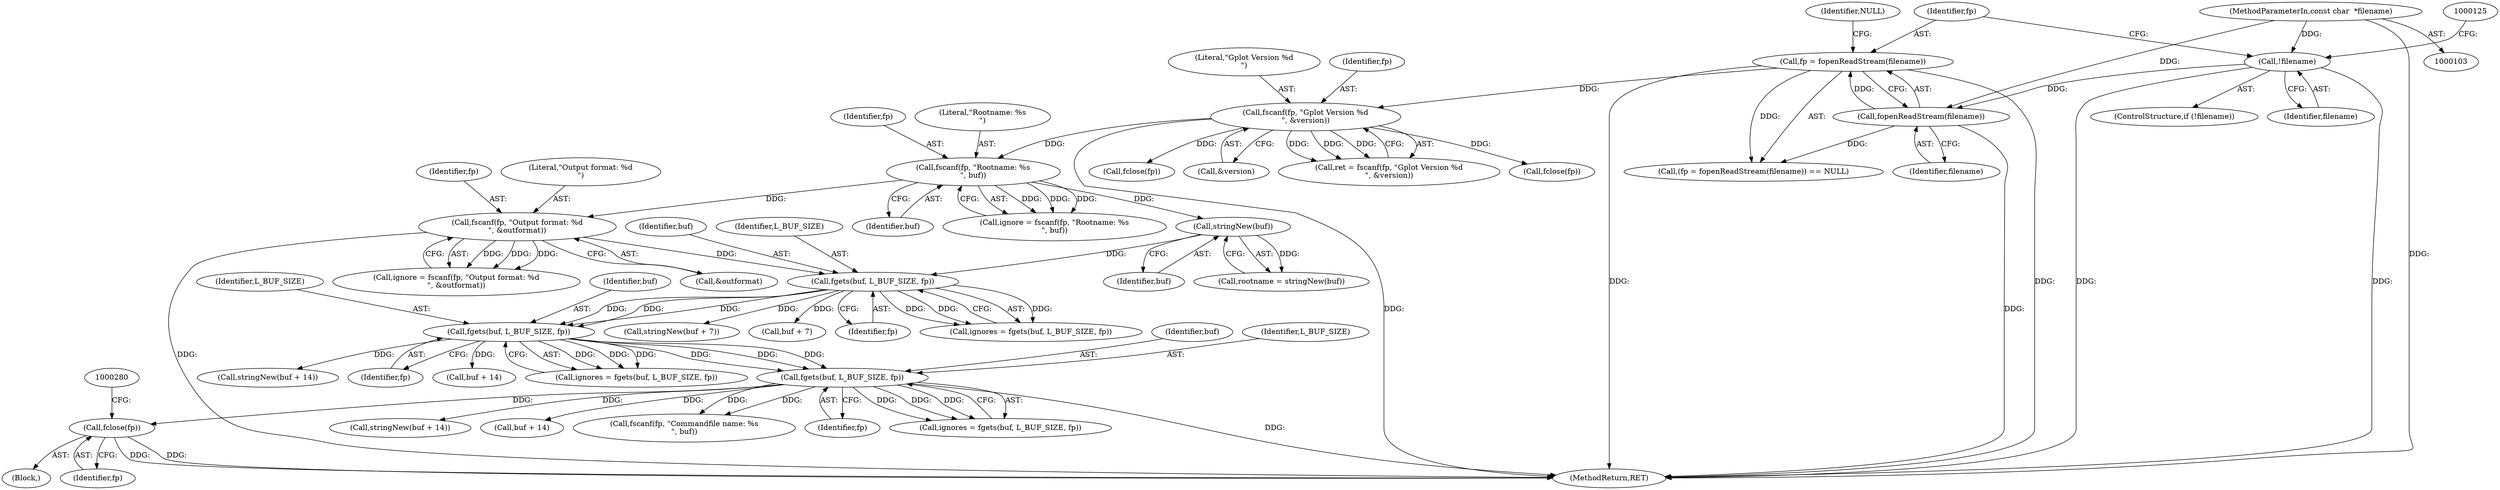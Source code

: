 digraph "1_leptonica_ee301cb2029db8a6289c5295daa42bba7715e99a_4@pointer" {
"1000276" [label="(Call,fclose(fp))"];
"1000238" [label="(Call,fgets(buf, L_BUF_SIZE, fp))"];
"1000218" [label="(Call,fgets(buf, L_BUF_SIZE, fp))"];
"1000198" [label="(Call,fgets(buf, L_BUF_SIZE, fp))"];
"1000187" [label="(Call,stringNew(buf))"];
"1000181" [label="(Call,fscanf(fp, \"Rootname: %s\n\", buf))"];
"1000146" [label="(Call,fscanf(fp, \"Gplot Version %d\n\", &version))"];
"1000132" [label="(Call,fp = fopenReadStream(filename))"];
"1000134" [label="(Call,fopenReadStream(filename))"];
"1000121" [label="(Call,!filename)"];
"1000104" [label="(MethodParameterIn,const char  *filename)"];
"1000191" [label="(Call,fscanf(fp, \"Output format: %d\n\", &outformat))"];
"1000224" [label="(Call,stringNew(buf + 14))"];
"1000204" [label="(Call,stringNew(buf + 7))"];
"1000133" [label="(Identifier,fp)"];
"1000241" [label="(Identifier,fp)"];
"1000194" [label="(Call,&outformat)"];
"1000192" [label="(Identifier,fp)"];
"1000239" [label="(Identifier,buf)"];
"1000275" [label="(Block,)"];
"1000156" [label="(Call,fclose(fp))"];
"1000220" [label="(Identifier,L_BUF_SIZE)"];
"1000277" [label="(Identifier,fp)"];
"1000218" [label="(Call,fgets(buf, L_BUF_SIZE, fp))"];
"1000200" [label="(Identifier,L_BUF_SIZE)"];
"1000134" [label="(Call,fopenReadStream(filename))"];
"1000184" [label="(Identifier,buf)"];
"1000411" [label="(MethodReturn,RET)"];
"1000182" [label="(Identifier,fp)"];
"1000198" [label="(Call,fgets(buf, L_BUF_SIZE, fp))"];
"1000191" [label="(Call,fscanf(fp, \"Output format: %d\n\", &outformat))"];
"1000120" [label="(ControlStructure,if (!filename))"];
"1000219" [label="(Identifier,buf)"];
"1000187" [label="(Call,stringNew(buf))"];
"1000240" [label="(Identifier,L_BUF_SIZE)"];
"1000183" [label="(Literal,\"Rootname: %s\n\")"];
"1000144" [label="(Call,ret = fscanf(fp, \"Gplot Version %d\n\", &version))"];
"1000205" [label="(Call,buf + 7)"];
"1000236" [label="(Call,ignores = fgets(buf, L_BUF_SIZE, fp))"];
"1000201" [label="(Identifier,fp)"];
"1000244" [label="(Call,stringNew(buf + 14))"];
"1000189" [label="(Call,ignore = fscanf(fp, \"Output format: %d\n\", &outformat))"];
"1000170" [label="(Call,fclose(fp))"];
"1000135" [label="(Identifier,filename)"];
"1000146" [label="(Call,fscanf(fp, \"Gplot Version %d\n\", &version))"];
"1000121" [label="(Call,!filename)"];
"1000221" [label="(Identifier,fp)"];
"1000245" [label="(Call,buf + 14)"];
"1000196" [label="(Call,ignores = fgets(buf, L_BUF_SIZE, fp))"];
"1000148" [label="(Literal,\"Gplot Version %d\n\")"];
"1000149" [label="(Call,&version)"];
"1000238" [label="(Call,fgets(buf, L_BUF_SIZE, fp))"];
"1000312" [label="(Call,fscanf(fp, \"Commandfile name: %s\n\", buf))"];
"1000132" [label="(Call,fp = fopenReadStream(filename))"];
"1000122" [label="(Identifier,filename)"];
"1000225" [label="(Call,buf + 14)"];
"1000188" [label="(Identifier,buf)"];
"1000216" [label="(Call,ignores = fgets(buf, L_BUF_SIZE, fp))"];
"1000147" [label="(Identifier,fp)"];
"1000179" [label="(Call,ignore = fscanf(fp, \"Rootname: %s\n\", buf))"];
"1000181" [label="(Call,fscanf(fp, \"Rootname: %s\n\", buf))"];
"1000131" [label="(Call,(fp = fopenReadStream(filename)) == NULL)"];
"1000193" [label="(Literal,\"Output format: %d\n\")"];
"1000104" [label="(MethodParameterIn,const char  *filename)"];
"1000185" [label="(Call,rootname = stringNew(buf))"];
"1000199" [label="(Identifier,buf)"];
"1000276" [label="(Call,fclose(fp))"];
"1000136" [label="(Identifier,NULL)"];
"1000276" -> "1000275"  [label="AST: "];
"1000276" -> "1000277"  [label="CFG: "];
"1000277" -> "1000276"  [label="AST: "];
"1000280" -> "1000276"  [label="CFG: "];
"1000276" -> "1000411"  [label="DDG: "];
"1000276" -> "1000411"  [label="DDG: "];
"1000238" -> "1000276"  [label="DDG: "];
"1000238" -> "1000236"  [label="AST: "];
"1000238" -> "1000241"  [label="CFG: "];
"1000239" -> "1000238"  [label="AST: "];
"1000240" -> "1000238"  [label="AST: "];
"1000241" -> "1000238"  [label="AST: "];
"1000236" -> "1000238"  [label="CFG: "];
"1000238" -> "1000411"  [label="DDG: "];
"1000238" -> "1000236"  [label="DDG: "];
"1000238" -> "1000236"  [label="DDG: "];
"1000238" -> "1000236"  [label="DDG: "];
"1000218" -> "1000238"  [label="DDG: "];
"1000218" -> "1000238"  [label="DDG: "];
"1000218" -> "1000238"  [label="DDG: "];
"1000238" -> "1000244"  [label="DDG: "];
"1000238" -> "1000245"  [label="DDG: "];
"1000238" -> "1000312"  [label="DDG: "];
"1000238" -> "1000312"  [label="DDG: "];
"1000218" -> "1000216"  [label="AST: "];
"1000218" -> "1000221"  [label="CFG: "];
"1000219" -> "1000218"  [label="AST: "];
"1000220" -> "1000218"  [label="AST: "];
"1000221" -> "1000218"  [label="AST: "];
"1000216" -> "1000218"  [label="CFG: "];
"1000218" -> "1000216"  [label="DDG: "];
"1000218" -> "1000216"  [label="DDG: "];
"1000218" -> "1000216"  [label="DDG: "];
"1000198" -> "1000218"  [label="DDG: "];
"1000198" -> "1000218"  [label="DDG: "];
"1000198" -> "1000218"  [label="DDG: "];
"1000218" -> "1000224"  [label="DDG: "];
"1000218" -> "1000225"  [label="DDG: "];
"1000198" -> "1000196"  [label="AST: "];
"1000198" -> "1000201"  [label="CFG: "];
"1000199" -> "1000198"  [label="AST: "];
"1000200" -> "1000198"  [label="AST: "];
"1000201" -> "1000198"  [label="AST: "];
"1000196" -> "1000198"  [label="CFG: "];
"1000198" -> "1000196"  [label="DDG: "];
"1000198" -> "1000196"  [label="DDG: "];
"1000198" -> "1000196"  [label="DDG: "];
"1000187" -> "1000198"  [label="DDG: "];
"1000191" -> "1000198"  [label="DDG: "];
"1000198" -> "1000204"  [label="DDG: "];
"1000198" -> "1000205"  [label="DDG: "];
"1000187" -> "1000185"  [label="AST: "];
"1000187" -> "1000188"  [label="CFG: "];
"1000188" -> "1000187"  [label="AST: "];
"1000185" -> "1000187"  [label="CFG: "];
"1000187" -> "1000185"  [label="DDG: "];
"1000181" -> "1000187"  [label="DDG: "];
"1000181" -> "1000179"  [label="AST: "];
"1000181" -> "1000184"  [label="CFG: "];
"1000182" -> "1000181"  [label="AST: "];
"1000183" -> "1000181"  [label="AST: "];
"1000184" -> "1000181"  [label="AST: "];
"1000179" -> "1000181"  [label="CFG: "];
"1000181" -> "1000179"  [label="DDG: "];
"1000181" -> "1000179"  [label="DDG: "];
"1000181" -> "1000179"  [label="DDG: "];
"1000146" -> "1000181"  [label="DDG: "];
"1000181" -> "1000191"  [label="DDG: "];
"1000146" -> "1000144"  [label="AST: "];
"1000146" -> "1000149"  [label="CFG: "];
"1000147" -> "1000146"  [label="AST: "];
"1000148" -> "1000146"  [label="AST: "];
"1000149" -> "1000146"  [label="AST: "];
"1000144" -> "1000146"  [label="CFG: "];
"1000146" -> "1000411"  [label="DDG: "];
"1000146" -> "1000144"  [label="DDG: "];
"1000146" -> "1000144"  [label="DDG: "];
"1000146" -> "1000144"  [label="DDG: "];
"1000132" -> "1000146"  [label="DDG: "];
"1000146" -> "1000156"  [label="DDG: "];
"1000146" -> "1000170"  [label="DDG: "];
"1000132" -> "1000131"  [label="AST: "];
"1000132" -> "1000134"  [label="CFG: "];
"1000133" -> "1000132"  [label="AST: "];
"1000134" -> "1000132"  [label="AST: "];
"1000136" -> "1000132"  [label="CFG: "];
"1000132" -> "1000411"  [label="DDG: "];
"1000132" -> "1000411"  [label="DDG: "];
"1000132" -> "1000131"  [label="DDG: "];
"1000134" -> "1000132"  [label="DDG: "];
"1000134" -> "1000135"  [label="CFG: "];
"1000135" -> "1000134"  [label="AST: "];
"1000134" -> "1000411"  [label="DDG: "];
"1000134" -> "1000131"  [label="DDG: "];
"1000121" -> "1000134"  [label="DDG: "];
"1000104" -> "1000134"  [label="DDG: "];
"1000121" -> "1000120"  [label="AST: "];
"1000121" -> "1000122"  [label="CFG: "];
"1000122" -> "1000121"  [label="AST: "];
"1000125" -> "1000121"  [label="CFG: "];
"1000133" -> "1000121"  [label="CFG: "];
"1000121" -> "1000411"  [label="DDG: "];
"1000121" -> "1000411"  [label="DDG: "];
"1000104" -> "1000121"  [label="DDG: "];
"1000104" -> "1000103"  [label="AST: "];
"1000104" -> "1000411"  [label="DDG: "];
"1000191" -> "1000189"  [label="AST: "];
"1000191" -> "1000194"  [label="CFG: "];
"1000192" -> "1000191"  [label="AST: "];
"1000193" -> "1000191"  [label="AST: "];
"1000194" -> "1000191"  [label="AST: "];
"1000189" -> "1000191"  [label="CFG: "];
"1000191" -> "1000411"  [label="DDG: "];
"1000191" -> "1000189"  [label="DDG: "];
"1000191" -> "1000189"  [label="DDG: "];
"1000191" -> "1000189"  [label="DDG: "];
}
